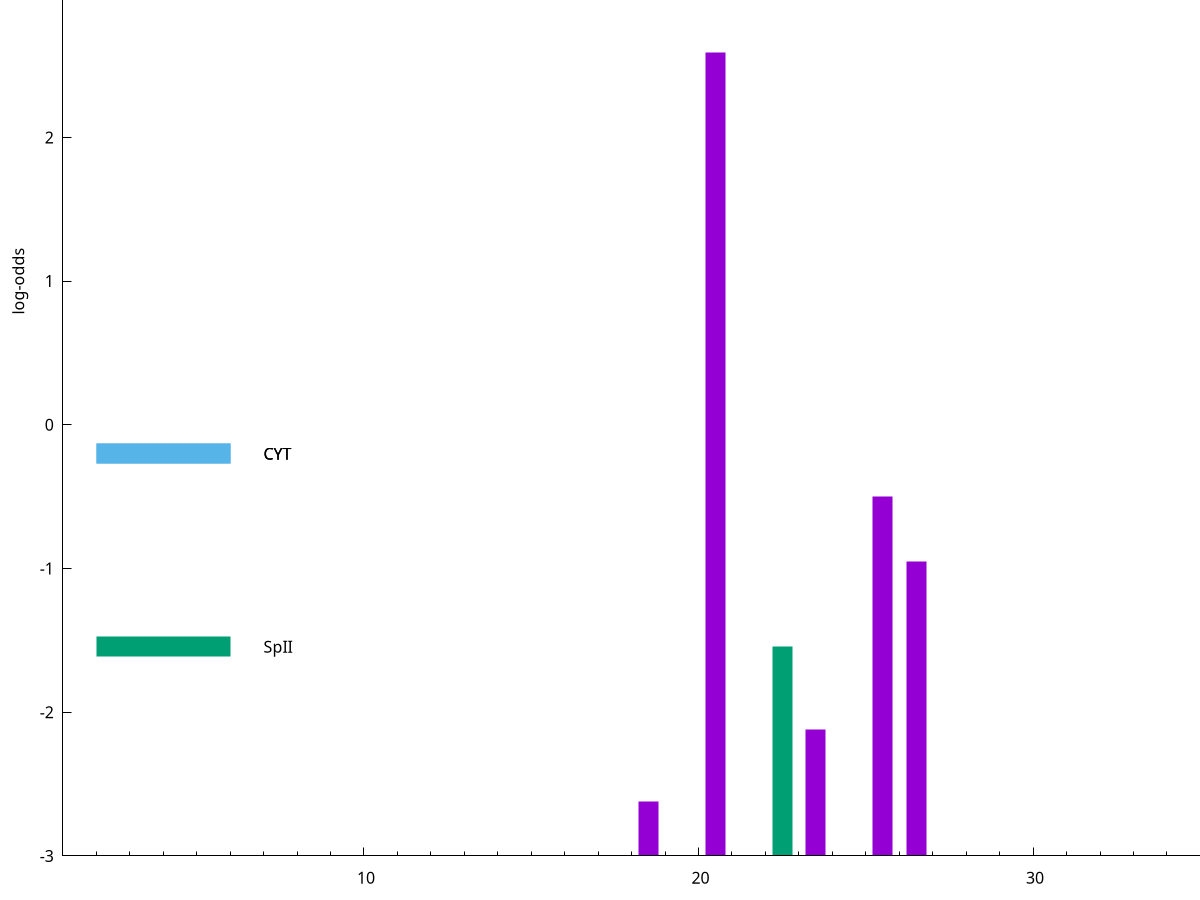 set title "LipoP predictions for SRR4017849.gff"
set size 2., 1.4
set xrange [1:70] 
set mxtics 10
set yrange [-3:5]
set y2range [0:8]
set ylabel "log-odds"
set term postscript eps color solid "Helvetica" 30
set output "SRR4017849.gff111.eps"
set arrow from 2,4.14007 to 6,4.14007 nohead lt 4 lw 20
set label "TMH" at 7,4.14007
set arrow from 2,3.88736 to 6,3.88736 nohead lt 4 lw 20
set label "TMH" at 7,3.88736
set arrow from 2,2.99609 to 6,2.99609 nohead lt 1 lw 20
set label "SpI" at 7,2.99609
set arrow from 2,-0.200913 to 6,-0.200913 nohead lt 3 lw 20
set label "CYT" at 7,-0.200913
set arrow from 2,-0.200913 to 6,-0.200913 nohead lt 3 lw 20
set label "CYT" at 7,-0.200913
set arrow from 2,-1.54443 to 6,-1.54443 nohead lt 2 lw 20
set label "SpII" at 7,-1.54443
set arrow from 2,4.14007 to 6,4.14007 nohead lt 4 lw 20
set label "TMH" at 7,4.14007
# NOTE: The scores below are the log-odds scores with the threshold
# NOTE: subtracted (a hack to make gnuplot make the histogram all
# NOTE: look nice).
plot "-" axes x1y2 title "" with impulses lt 2 lw 20, "-" axes x1y2 title "" with impulses lt 1 lw 20
22.500000 1.455570
e
20.500000 5.588310
25.500000 2.498153
26.500000 2.046482
23.500000 0.882450
18.500000 0.381750
e
exit
